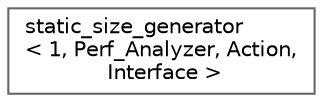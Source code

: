 digraph "类继承关系图"
{
 // LATEX_PDF_SIZE
  bgcolor="transparent";
  edge [fontname=Helvetica,fontsize=10,labelfontname=Helvetica,labelfontsize=10];
  node [fontname=Helvetica,fontsize=10,shape=box,height=0.2,width=0.4];
  rankdir="LR";
  Node0 [id="Node000000",label="static_size_generator\l\< 1, Perf_Analyzer, Action,\l Interface \>",height=0.2,width=0.4,color="grey40", fillcolor="white", style="filled",URL="$structstatic__size__generator_3_011_00_01_perf___analyzer_00_01_action_00_01_interface_01_4.html",tooltip=" "];
}

